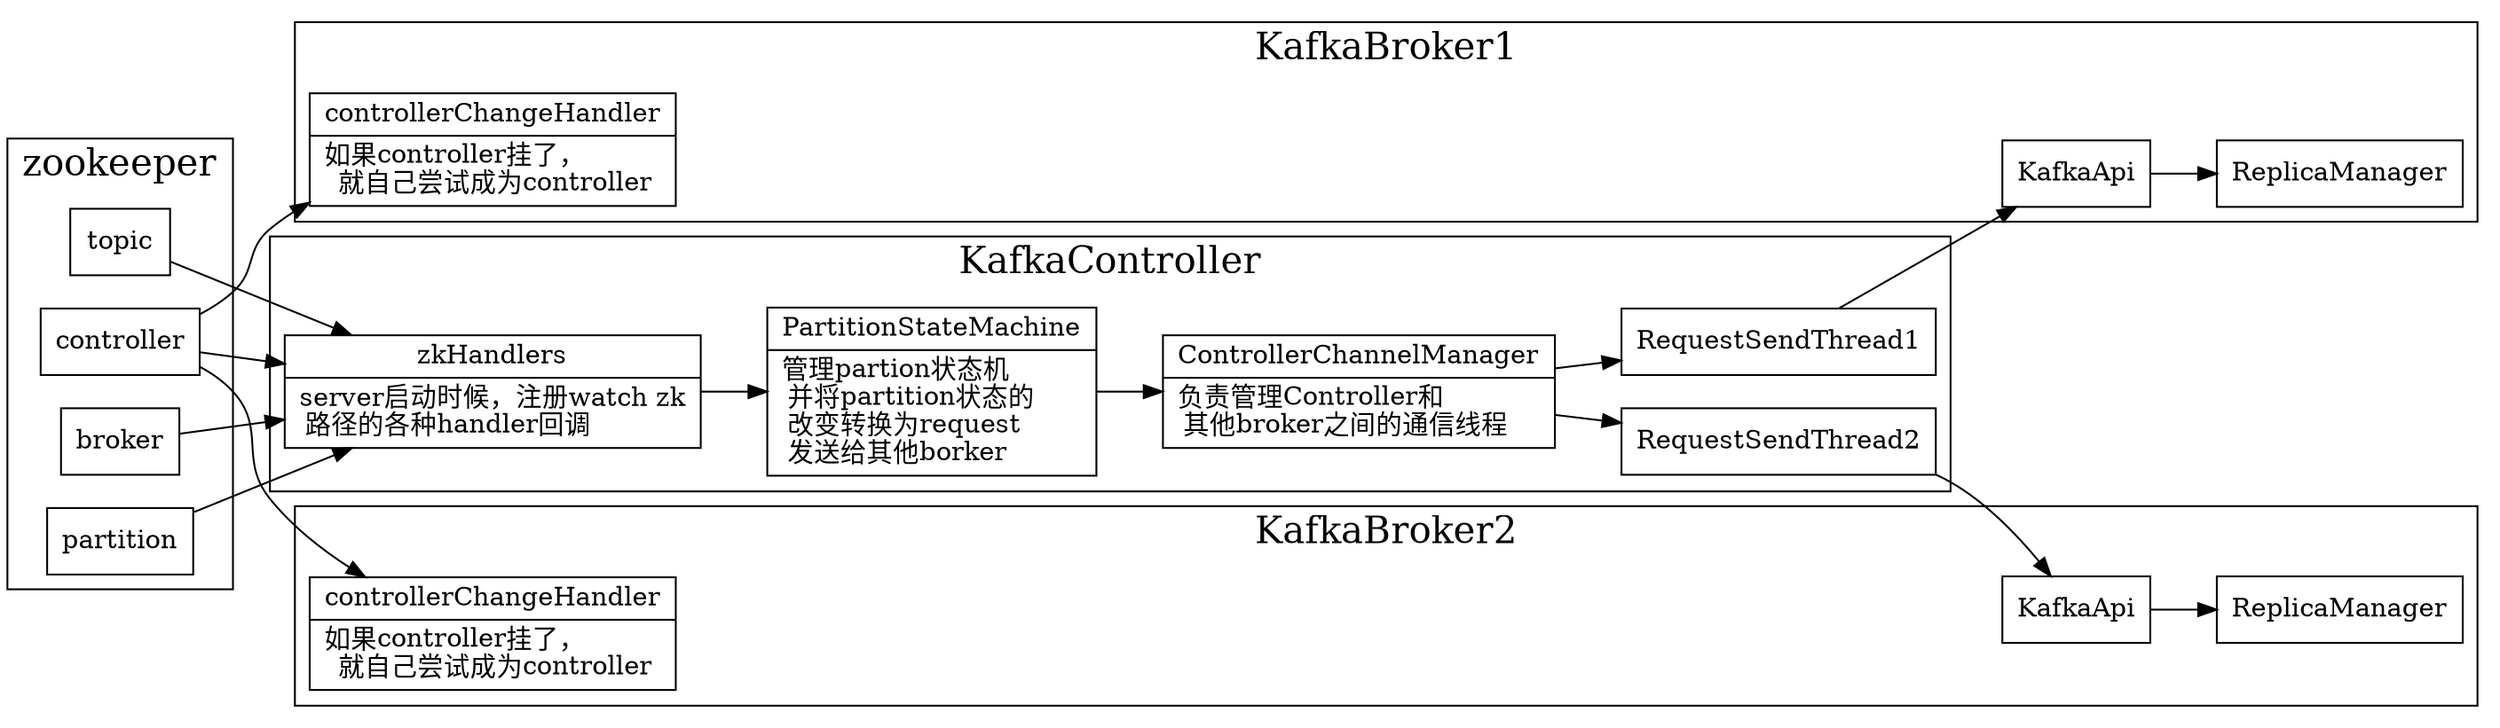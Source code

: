 digraph allpartionsoverview {
  node[shape=box];
  newrank=true;
  rankdir=LR;
  subgraph cluster_zookeeper {
    graph[label="zookeeper";fontsize=20;];
    topic;
    controller;
    broker;
    partition;
  }
  {topic, controller, broker, partition} -> zkHandlers;
  controller -> borker1_controllerChangeHandler;
  controller -> borker2_controllerChangeHandler;

  subgraph cluster_KafkaController {
    graph[label="KafkaController";fontsize=20;];
    zkHandlers -> PartitionStateMachine -> ControllerChannelManager;
    zkHandlers[shape="record";
      label="{{
        zkHandlers|
          server启动时候，注册watch zk\l
          路径的各种handler回调\l
      }}";
    ];
    PartitionStateMachine[shape="record";
      label="{{
        PartitionStateMachine|
          管理partion状态机\l 
          并将partition状态的\l 
          改变转换为request \l 
          发送给其他borker\l
      }}";
    ];
    ControllerChannelManager[shape="record";
      label="{{
        ControllerChannelManager|
          负责管理Controller和\l 
          其他broker之间的通信线程\l
      }}";
    ];
    ControllerChannelManager ->{
      RequestSendThread1;
      RequestSendThread2;
    }
  }

  subgraph cluster_KafkaBroker1 {
    graph[label="KafkaBroker1";fontsize=20;];
    borker1_controllerChangeHandler[shape="record";
      label="{{
          controllerChangeHandler|
          如果controller挂了，\l 
          就自己尝试成为controller
      }}";
    ];
    borker1_KafkaApi[label="KafkaApi"];
    borker1_ReplicaManager[label="ReplicaManager"];
    borker1_KafkaApi ->borker1_ReplicaManager;
  }

  subgraph cluster_KafkaBroker2 {
    graph[label="KafkaBroker2";fontsize=20;];
    borker2_controllerChangeHandler[shape="record";
      label="{{
          controllerChangeHandler|
          如果controller挂了，\l 
          就自己尝试成为controller
      }}";
    ];
    borker2_KafkaApi[label="KafkaApi"];
    borker2_ReplicaManager[label="ReplicaManager"];
    borker2_KafkaApi -> borker2_ReplicaManager;
  }
  RequestSendThread1 -> borker1_KafkaApi;
  RequestSendThread2 -> borker2_KafkaApi;

}
